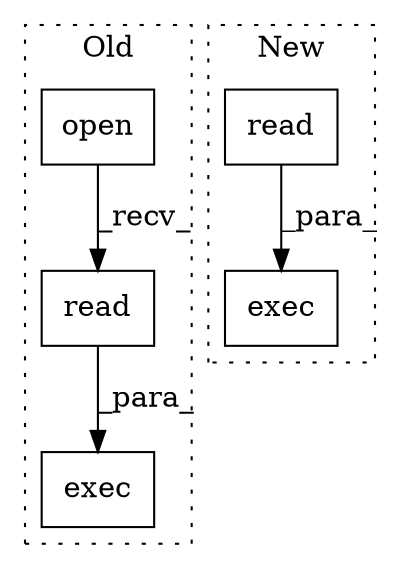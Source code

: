 digraph G {
subgraph cluster0 {
1 [label="open" a="32" s="153,188" l="5,1" shape="box"];
4 [label="read" a="32" s="190" l="6" shape="box"];
5 [label="exec" a="32" s="148,196" l="5,1" shape="box"];
label = "Old";
style="dotted";
}
subgraph cluster1 {
2 [label="exec" a="32" s="244,257" l="5,1" shape="box"];
3 [label="read" a="32" s="251" l="6" shape="box"];
label = "New";
style="dotted";
}
1 -> 4 [label="_recv_"];
3 -> 2 [label="_para_"];
4 -> 5 [label="_para_"];
}